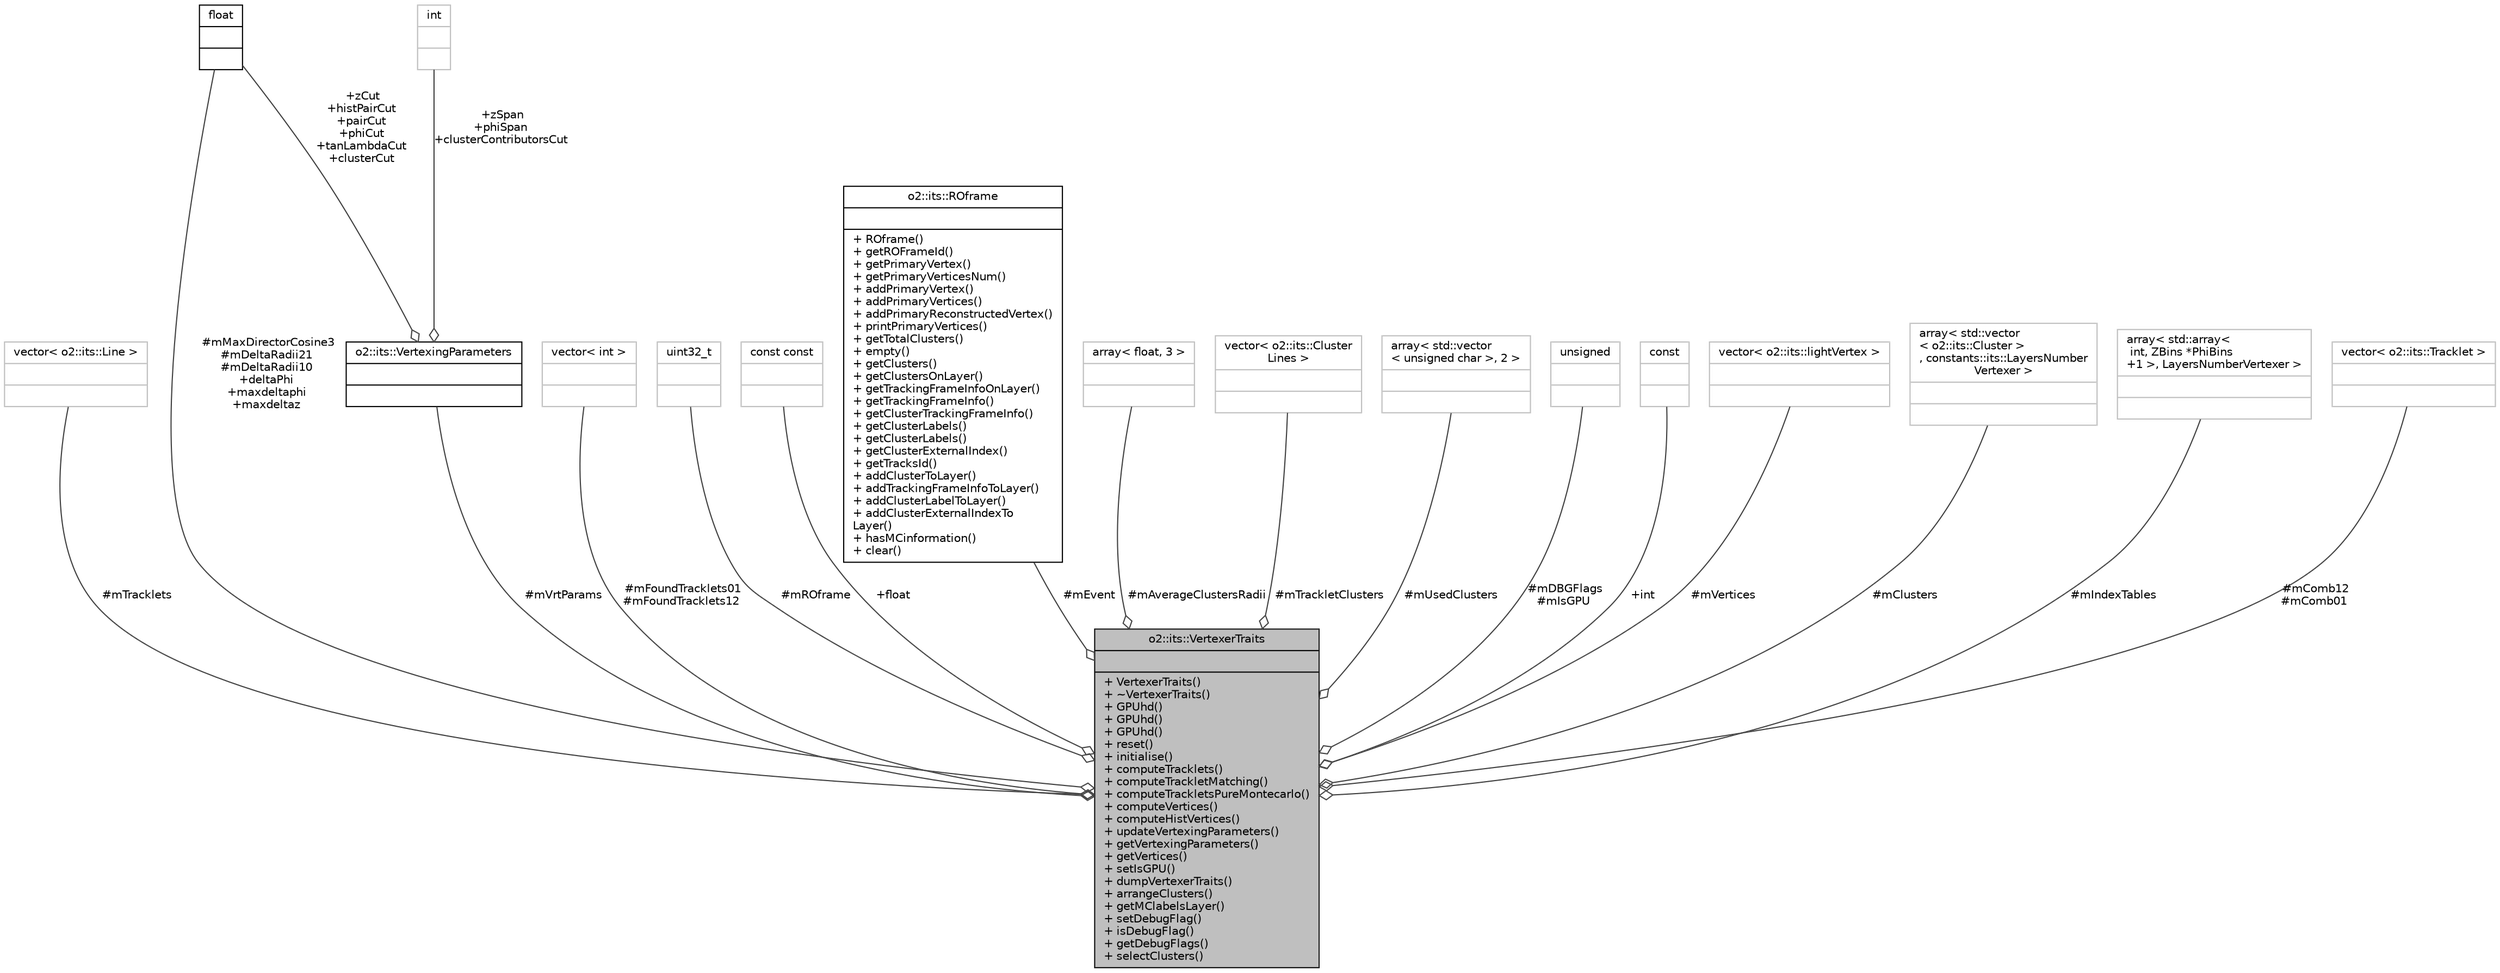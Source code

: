 digraph "o2::its::VertexerTraits"
{
 // INTERACTIVE_SVG=YES
  bgcolor="transparent";
  edge [fontname="Helvetica",fontsize="10",labelfontname="Helvetica",labelfontsize="10"];
  node [fontname="Helvetica",fontsize="10",shape=record];
  Node1 [label="{o2::its::VertexerTraits\n||+ VertexerTraits()\l+ ~VertexerTraits()\l+ GPUhd()\l+ GPUhd()\l+ GPUhd()\l+ reset()\l+ initialise()\l+ computeTracklets()\l+ computeTrackletMatching()\l+ computeTrackletsPureMontecarlo()\l+ computeVertices()\l+ computeHistVertices()\l+ updateVertexingParameters()\l+ getVertexingParameters()\l+ getVertices()\l+ setIsGPU()\l+ dumpVertexerTraits()\l+ arrangeClusters()\l+ getMClabelsLayer()\l+ setDebugFlag()\l+ isDebugFlag()\l+ getDebugFlags()\l+ selectClusters()\l}",height=0.2,width=0.4,color="black", fillcolor="grey75", style="filled", fontcolor="black"];
  Node2 -> Node1 [color="grey25",fontsize="10",style="solid",label=" #mTracklets" ,arrowhead="odiamond",fontname="Helvetica"];
  Node2 [label="{vector\< o2::its::Line \>\n||}",height=0.2,width=0.4,color="grey75"];
  Node3 -> Node1 [color="grey25",fontsize="10",style="solid",label=" #mVrtParams" ,arrowhead="odiamond",fontname="Helvetica"];
  Node3 [label="{o2::its::VertexingParameters\n||}",height=0.2,width=0.4,color="black",URL="$d2/de3/structo2_1_1its_1_1VertexingParameters.html"];
  Node4 -> Node3 [color="grey25",fontsize="10",style="solid",label=" +zCut\n+histPairCut\n+pairCut\n+phiCut\n+tanLambdaCut\n+clusterCut" ,arrowhead="odiamond",fontname="Helvetica"];
  Node4 [label="{float\n||}",height=0.2,width=0.4,color="black",URL="$d4/dc3/classfloat.html"];
  Node5 -> Node3 [color="grey25",fontsize="10",style="solid",label=" +zSpan\n+phiSpan\n+clusterContributorsCut" ,arrowhead="odiamond",fontname="Helvetica"];
  Node5 [label="{int\n||}",height=0.2,width=0.4,color="grey75"];
  Node4 -> Node1 [color="grey25",fontsize="10",style="solid",label=" #mMaxDirectorCosine3\n#mDeltaRadii21\n#mDeltaRadii10\n+deltaPhi\n+maxdeltaphi\n+maxdeltaz" ,arrowhead="odiamond",fontname="Helvetica"];
  Node6 -> Node1 [color="grey25",fontsize="10",style="solid",label=" #mFoundTracklets01\n#mFoundTracklets12" ,arrowhead="odiamond",fontname="Helvetica"];
  Node6 [label="{vector\< int \>\n||}",height=0.2,width=0.4,color="grey75"];
  Node7 -> Node1 [color="grey25",fontsize="10",style="solid",label=" #mROframe" ,arrowhead="odiamond",fontname="Helvetica"];
  Node7 [label="{uint32_t\n||}",height=0.2,width=0.4,color="grey75"];
  Node8 -> Node1 [color="grey25",fontsize="10",style="solid",label=" +float" ,arrowhead="odiamond",fontname="Helvetica"];
  Node8 [label="{const const\n||}",height=0.2,width=0.4,color="grey75"];
  Node9 -> Node1 [color="grey25",fontsize="10",style="solid",label=" #mEvent" ,arrowhead="odiamond",fontname="Helvetica"];
  Node9 [label="{o2::its::ROframe\n||+ ROframe()\l+ getROFrameId()\l+ getPrimaryVertex()\l+ getPrimaryVerticesNum()\l+ addPrimaryVertex()\l+ addPrimaryVertices()\l+ addPrimaryReconstructedVertex()\l+ printPrimaryVertices()\l+ getTotalClusters()\l+ empty()\l+ getClusters()\l+ getClustersOnLayer()\l+ getTrackingFrameInfoOnLayer()\l+ getTrackingFrameInfo()\l+ getClusterTrackingFrameInfo()\l+ getClusterLabels()\l+ getClusterLabels()\l+ getClusterExternalIndex()\l+ getTracksId()\l+ addClusterToLayer()\l+ addTrackingFrameInfoToLayer()\l+ addClusterLabelToLayer()\l+ addClusterExternalIndexTo\lLayer()\l+ hasMCinformation()\l+ clear()\l}",height=0.2,width=0.4,color="black",URL="$d6/d58/classo2_1_1its_1_1ROframe.html"];
  Node10 -> Node1 [color="grey25",fontsize="10",style="solid",label=" #mAverageClustersRadii" ,arrowhead="odiamond",fontname="Helvetica"];
  Node10 [label="{array\< float, 3 \>\n||}",height=0.2,width=0.4,color="grey75"];
  Node11 -> Node1 [color="grey25",fontsize="10",style="solid",label=" #mTrackletClusters" ,arrowhead="odiamond",fontname="Helvetica"];
  Node11 [label="{vector\< o2::its::Cluster\lLines \>\n||}",height=0.2,width=0.4,color="grey75"];
  Node12 -> Node1 [color="grey25",fontsize="10",style="solid",label=" #mUsedClusters" ,arrowhead="odiamond",fontname="Helvetica"];
  Node12 [label="{array\< std::vector\l\< unsigned char \>, 2 \>\n||}",height=0.2,width=0.4,color="grey75"];
  Node13 -> Node1 [color="grey25",fontsize="10",style="solid",label=" #mDBGFlags\n#mIsGPU" ,arrowhead="odiamond",fontname="Helvetica"];
  Node13 [label="{unsigned\n||}",height=0.2,width=0.4,color="grey75"];
  Node14 -> Node1 [color="grey25",fontsize="10",style="solid",label=" +int" ,arrowhead="odiamond",fontname="Helvetica"];
  Node14 [label="{const\n||}",height=0.2,width=0.4,color="grey75"];
  Node15 -> Node1 [color="grey25",fontsize="10",style="solid",label=" #mVertices" ,arrowhead="odiamond",fontname="Helvetica"];
  Node15 [label="{vector\< o2::its::lightVertex \>\n||}",height=0.2,width=0.4,color="grey75"];
  Node16 -> Node1 [color="grey25",fontsize="10",style="solid",label=" #mClusters" ,arrowhead="odiamond",fontname="Helvetica"];
  Node16 [label="{array\< std::vector\l\< o2::its::Cluster \>\l, constants::its::LayersNumber\lVertexer \>\n||}",height=0.2,width=0.4,color="grey75"];
  Node17 -> Node1 [color="grey25",fontsize="10",style="solid",label=" #mIndexTables" ,arrowhead="odiamond",fontname="Helvetica"];
  Node17 [label="{array\< std::array\<\l int, ZBins *PhiBins\l+1 \>, LayersNumberVertexer \>\n||}",height=0.2,width=0.4,color="grey75"];
  Node18 -> Node1 [color="grey25",fontsize="10",style="solid",label=" #mComb12\n#mComb01" ,arrowhead="odiamond",fontname="Helvetica"];
  Node18 [label="{vector\< o2::its::Tracklet \>\n||}",height=0.2,width=0.4,color="grey75"];
}
